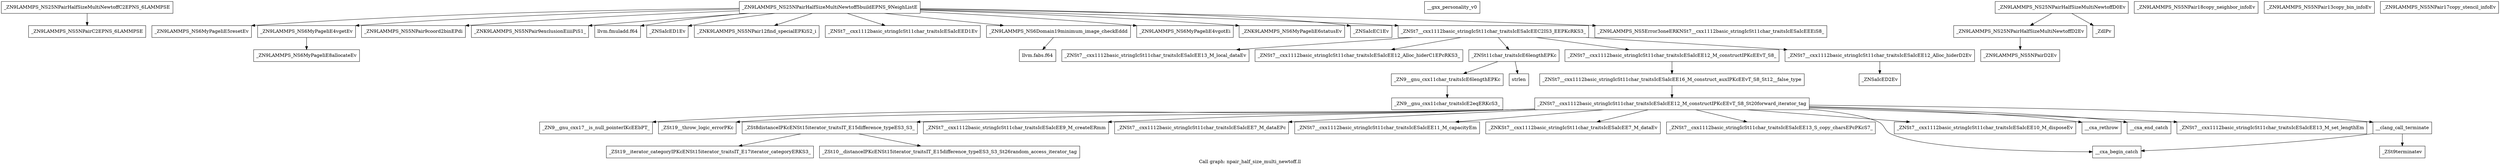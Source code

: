 digraph "Call graph: npair_half_size_multi_newtoff.ll" {
	label="Call graph: npair_half_size_multi_newtoff.ll";

	Node0x55788265d3f0 [shape=record,label="{_ZN9LAMMPS_NS25NPairHalfSizeMultiNewtoffC2EPNS_6LAMMPSE}"];
	Node0x55788265d3f0 -> Node0x55788265d2e0;
	Node0x55788265d2e0 [shape=record,label="{_ZN9LAMMPS_NS5NPairC2EPNS_6LAMMPSE}"];
	Node0x557882638ec0 [shape=record,label="{_ZN9LAMMPS_NS25NPairHalfSizeMultiNewtoff5buildEPNS_9NeighListE}"];
	Node0x557882638ec0 -> Node0x55788265da80;
	Node0x557882638ec0 -> Node0x55788265d580;
	Node0x557882638ec0 -> Node0x55788265d430;
	Node0x557882638ec0 -> Node0x557882638e40;
	Node0x557882638ec0 -> Node0x557882638f50;
	Node0x557882638ec0 -> Node0x557882628c60;
	Node0x557882638ec0 -> Node0x557882664d50;
	Node0x557882638ec0 -> Node0x557882618c60;
	Node0x557882638ec0 -> Node0x557882664dd0;
	Node0x557882638ec0 -> Node0x5578826141e0;
	Node0x557882638ec0 -> Node0x55788260dad0;
	Node0x557882638ec0 -> Node0x55788260db80;
	Node0x557882638ec0 -> Node0x55788263aff0;
	Node0x557882638ec0 -> Node0x5578826175e0;
	Node0x55788265da80 [shape=record,label="{_ZN9LAMMPS_NS6MyPageIiE5resetEv}"];
	Node0x557882618c60 [shape=record,label="{_ZNSt7__cxx1112basic_stringIcSt11char_traitsIcESaIcEED1Ev}"];
	Node0x55788265d580 [shape=record,label="{_ZN9LAMMPS_NS6MyPageIiE4vgetEv}"];
	Node0x55788265d580 -> Node0x55788262d0e0;
	Node0x55788265d430 [shape=record,label="{_ZN9LAMMPS_NS5NPair9coord2binEPdi}"];
	Node0x557882638e40 [shape=record,label="{_ZNK9LAMMPS_NS5NPair9exclusionEiiiiPiS1_}"];
	Node0x557882638f50 [shape=record,label="{llvm.fmuladd.f64}"];
	Node0x557882664d50 [shape=record,label="{_ZNK9LAMMPS_NS5NPair12find_specialEPKiS2_i}"];
	Node0x557882664dd0 [shape=record,label="{_ZN9LAMMPS_NS6Domain19minimum_image_checkEddd}"];
	Node0x557882664dd0 -> Node0x55788263a2f0;
	Node0x5578826141e0 [shape=record,label="{_ZN9LAMMPS_NS6MyPageIiE4vgotEi}"];
	Node0x55788260dad0 [shape=record,label="{_ZNK9LAMMPS_NS6MyPageIiE6statusEv}"];
	Node0x5578826175e0 [shape=record,label="{_ZN9LAMMPS_NS5Error3oneERKNSt7__cxx1112basic_stringIcSt11char_traitsIcESaIcEEEiS8_}"];
	Node0x55788260db80 [shape=record,label="{_ZNSaIcEC1Ev}"];
	Node0x55788263aff0 [shape=record,label="{_ZNSt7__cxx1112basic_stringIcSt11char_traitsIcESaIcEEC2IS3_EEPKcRKS3_}"];
	Node0x55788263aff0 -> Node0x55788263be90;
	Node0x55788263aff0 -> Node0x55788263ef00;
	Node0x55788263aff0 -> Node0x557882646d40;
	Node0x55788263aff0 -> Node0x557882647c90;
	Node0x55788263aff0 -> Node0x557882649200;
	Node0x55788264b600 [shape=record,label="{__gxx_personality_v0}"];
	Node0x557882628c60 [shape=record,label="{_ZNSaIcED1Ev}"];
	Node0x55788264d7d0 [shape=record,label="{_ZN9LAMMPS_NS25NPairHalfSizeMultiNewtoffD2Ev}"];
	Node0x55788264d7d0 -> Node0x557882632f30;
	Node0x55788264c1f0 [shape=record,label="{_ZN9LAMMPS_NS25NPairHalfSizeMultiNewtoffD0Ev}"];
	Node0x55788264c1f0 -> Node0x55788264d7d0;
	Node0x55788264c1f0 -> Node0x557882651080;
	Node0x557882651340 [shape=record,label="{_ZN9LAMMPS_NS5NPair18copy_neighbor_infoEv}"];
	Node0x557882652720 [shape=record,label="{_ZN9LAMMPS_NS5NPair13copy_bin_infoEv}"];
	Node0x5578826552b0 [shape=record,label="{_ZN9LAMMPS_NS5NPair17copy_stencil_infoEv}"];
	Node0x55788263a2f0 [shape=record,label="{llvm.fabs.f64}"];
	Node0x557882632f30 [shape=record,label="{_ZN9LAMMPS_NS5NPairD2Ev}"];
	Node0x557882651080 [shape=record,label="{_ZdlPv}"];
	Node0x55788262d0e0 [shape=record,label="{_ZN9LAMMPS_NS6MyPageIiE8allocateEv}"];
	Node0x55788263be90 [shape=record,label="{_ZNSt7__cxx1112basic_stringIcSt11char_traitsIcESaIcEE13_M_local_dataEv}"];
	Node0x55788263ef00 [shape=record,label="{_ZNSt7__cxx1112basic_stringIcSt11char_traitsIcESaIcEE12_Alloc_hiderC1EPcRKS3_}"];
	Node0x557882647c90 [shape=record,label="{_ZNSt7__cxx1112basic_stringIcSt11char_traitsIcESaIcEE12_M_constructIPKcEEvT_S8_}"];
	Node0x557882647c90 -> Node0x5578826597b0;
	Node0x557882646d40 [shape=record,label="{_ZNSt11char_traitsIcE6lengthEPKc}"];
	Node0x557882646d40 -> Node0x55788265a0a0;
	Node0x557882646d40 -> Node0x55788264e800;
	Node0x557882649200 [shape=record,label="{_ZNSt7__cxx1112basic_stringIcSt11char_traitsIcESaIcEE12_Alloc_hiderD2Ev}"];
	Node0x557882649200 -> Node0x557882657a70;
	Node0x5578826597b0 [shape=record,label="{_ZNSt7__cxx1112basic_stringIcSt11char_traitsIcESaIcEE16_M_construct_auxIPKcEEvT_S8_St12__false_type}"];
	Node0x5578826597b0 -> Node0x55788264ed60;
	Node0x55788264ed60 [shape=record,label="{_ZNSt7__cxx1112basic_stringIcSt11char_traitsIcESaIcEE12_M_constructIPKcEEvT_S8_St20forward_iterator_tag}"];
	Node0x55788264ed60 -> Node0x55788264b7c0;
	Node0x55788264ed60 -> Node0x55788264f0c0;
	Node0x55788264ed60 -> Node0x557882658c70;
	Node0x55788264ed60 -> Node0x557882650510;
	Node0x55788264ed60 -> Node0x557882656290;
	Node0x55788264ed60 -> Node0x55788266a260;
	Node0x55788264ed60 -> Node0x55788266a2e0;
	Node0x55788264ed60 -> Node0x55788266a360;
	Node0x55788264ed60 -> Node0x55788266a3e0;
	Node0x55788264ed60 -> Node0x55788266a460;
	Node0x55788264ed60 -> Node0x55788264f850;
	Node0x55788264ed60 -> Node0x55788264af80;
	Node0x55788264ed60 -> Node0x55788264f980;
	Node0x55788264ed60 -> Node0x55788265c850;
	Node0x55788264b7c0 [shape=record,label="{_ZN9__gnu_cxx17__is_null_pointerIKcEEbPT_}"];
	Node0x55788264f0c0 [shape=record,label="{_ZSt19__throw_logic_errorPKc}"];
	Node0x557882658c70 [shape=record,label="{_ZSt8distanceIPKcENSt15iterator_traitsIT_E15difference_typeES3_S3_}"];
	Node0x557882658c70 -> Node0x5578825c92f0;
	Node0x557882658c70 -> Node0x55788260fa00;
	Node0x557882656290 [shape=record,label="{_ZNSt7__cxx1112basic_stringIcSt11char_traitsIcESaIcEE7_M_dataEPc}"];
	Node0x557882650510 [shape=record,label="{_ZNSt7__cxx1112basic_stringIcSt11char_traitsIcESaIcEE9_M_createERmm}"];
	Node0x55788266a260 [shape=record,label="{_ZNSt7__cxx1112basic_stringIcSt11char_traitsIcESaIcEE11_M_capacityEm}"];
	Node0x55788266a360 [shape=record,label="{_ZNSt7__cxx1112basic_stringIcSt11char_traitsIcESaIcEE13_S_copy_charsEPcPKcS7_}"];
	Node0x55788266a2e0 [shape=record,label="{_ZNKSt7__cxx1112basic_stringIcSt11char_traitsIcESaIcEE7_M_dataEv}"];
	Node0x55788266a3e0 [shape=record,label="{__cxa_begin_catch}"];
	Node0x55788266a460 [shape=record,label="{_ZNSt7__cxx1112basic_stringIcSt11char_traitsIcESaIcEE10_M_disposeEv}"];
	Node0x55788264f850 [shape=record,label="{__cxa_rethrow}"];
	Node0x55788264af80 [shape=record,label="{__cxa_end_catch}"];
	Node0x55788265c850 [shape=record,label="{__clang_call_terminate}"];
	Node0x55788265c850 -> Node0x55788266a3e0;
	Node0x55788265c850 -> Node0x55788264fb30;
	Node0x55788264fb30 [shape=record,label="{_ZSt9terminatev}"];
	Node0x55788264f980 [shape=record,label="{_ZNSt7__cxx1112basic_stringIcSt11char_traitsIcESaIcEE13_M_set_lengthEm}"];
	Node0x55788260fa00 [shape=record,label="{_ZSt10__distanceIPKcENSt15iterator_traitsIT_E15difference_typeES3_S3_St26random_access_iterator_tag}"];
	Node0x5578825c92f0 [shape=record,label="{_ZSt19__iterator_categoryIPKcENSt15iterator_traitsIT_E17iterator_categoryERKS3_}"];
	Node0x55788265a0a0 [shape=record,label="{_ZN9__gnu_cxx11char_traitsIcE6lengthEPKc}"];
	Node0x55788265a0a0 -> Node0x55788263aaf0;
	Node0x55788264e800 [shape=record,label="{strlen}"];
	Node0x55788263aaf0 [shape=record,label="{_ZN9__gnu_cxx11char_traitsIcE2eqERKcS3_}"];
	Node0x557882657a70 [shape=record,label="{_ZNSaIcED2Ev}"];
}
